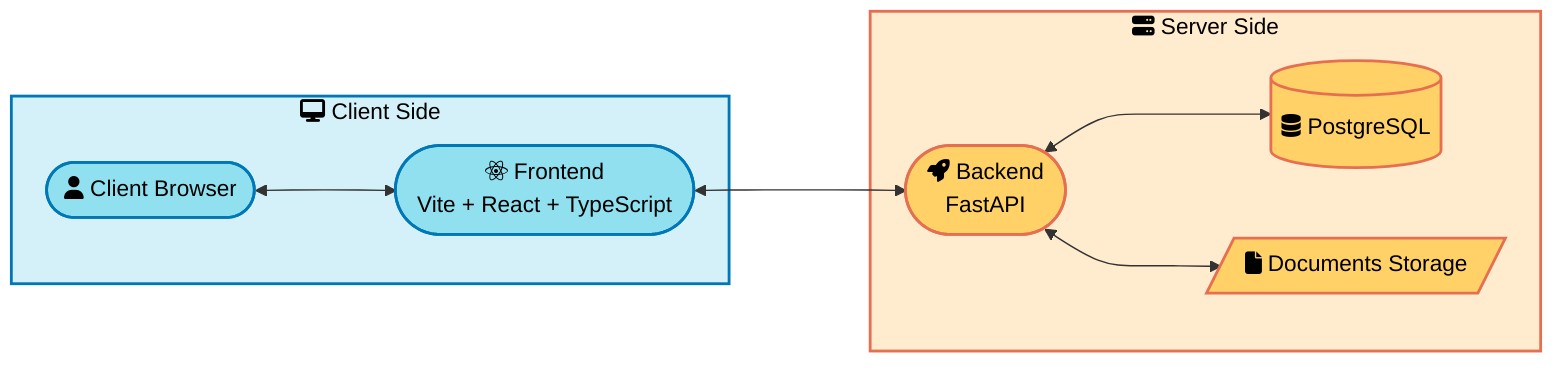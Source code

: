 flowchart LR
    %% Node definitions with icons and styling
    Client(["fa:fa-user Client Browser"])
    Frontend(["fab:fa-react Frontend<br>Vite + React + TypeScript"])
    Backend(["fa:fa-rocket Backend<br>FastAPI"])
    DB[("fa:fa-database PostgreSQL")]
    DocStore[/"fa:fa-file Documents Storage"/]
    
    %% Connections with styling
    Client <---> Frontend
    Frontend <---> Backend
    Backend <---> DB
    Backend <---> DocStore
    
    %% Subgraphs with styling
    subgraph ClientSide["fa:fa-desktop Client Side"]
        style ClientSide fill:#d4f1f9,stroke:#0077b6,stroke-width:2px,color:black
        Client
        Frontend
    end
    
    subgraph ServerSide["fa:fa-server Server Side"]
        style ServerSide fill:#ffebcd,stroke:#e76f51,stroke-width:2px,color:black
        Backend
        DB
        DocStore
    end
    
    %% Node styling
    style Client fill:#90e0ef,stroke:#0077b6,stroke-width:2px,color:black
    style Frontend fill:#90e0ef,stroke:#0077b6,stroke-width:2px,color:black
    style Backend fill:#ffd166,stroke:#e76f51,stroke-width:2px,color:black
    style DB fill:#ffd166,stroke:#e76f51,stroke-width:2px,color:black
    style DocStore fill:#ffd166,stroke:#e76f51,stroke-width:2px,color:black